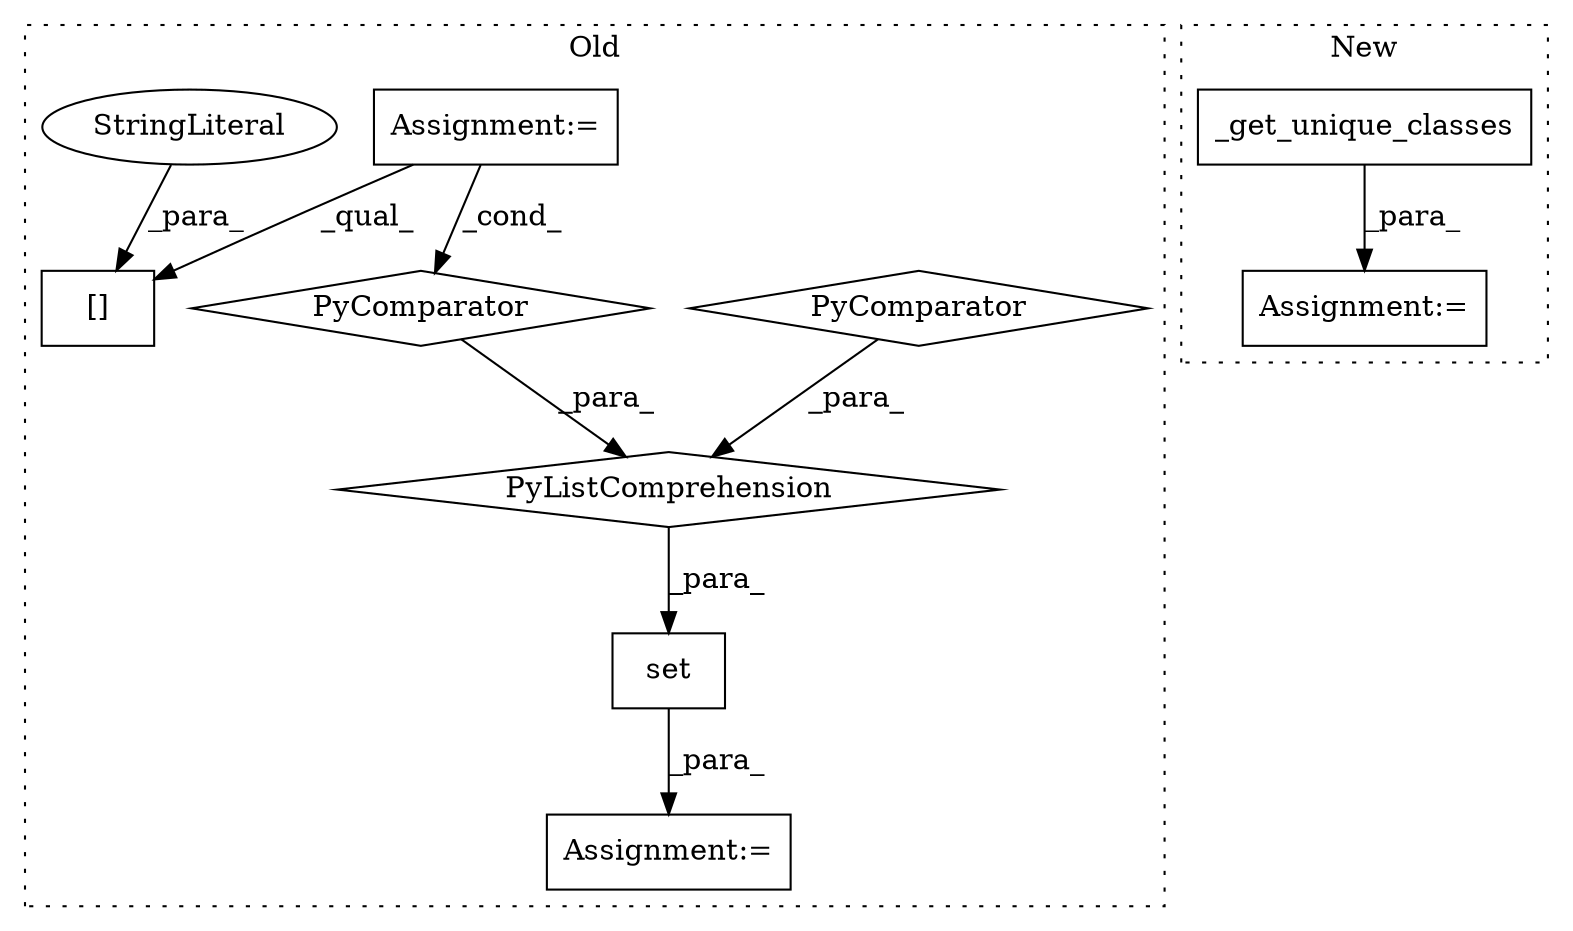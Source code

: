 digraph G {
subgraph cluster0 {
1 [label="PyComparator" a="113" s="3836" l="22" shape="diamond"];
3 [label="set" a="32" s="3653,3866" l="15,-5" shape="box"];
4 [label="PyComparator" a="113" s="3738" l="40" shape="diamond"];
6 [label="Assignment:=" a="7" s="3836" l="22" shape="box"];
7 [label="[]" a="2" s="3668,3679" l="4,1" shape="box"];
8 [label="PyListComprehension" a="109" s="3668" l="198" shape="diamond"];
9 [label="StringLiteral" a="45" s="3672" l="7" shape="ellipse"];
10 [label="Assignment:=" a="7" s="3652" l="1" shape="box"];
label = "Old";
style="dotted";
}
subgraph cluster1 {
2 [label="_get_unique_classes" a="32" s="3828,3862" l="20,1" shape="box"];
5 [label="Assignment:=" a="7" s="3827" l="1" shape="box"];
label = "New";
style="dotted";
}
1 -> 8 [label="_para_"];
2 -> 5 [label="_para_"];
3 -> 10 [label="_para_"];
4 -> 8 [label="_para_"];
6 -> 1 [label="_cond_"];
6 -> 7 [label="_qual_"];
8 -> 3 [label="_para_"];
9 -> 7 [label="_para_"];
}